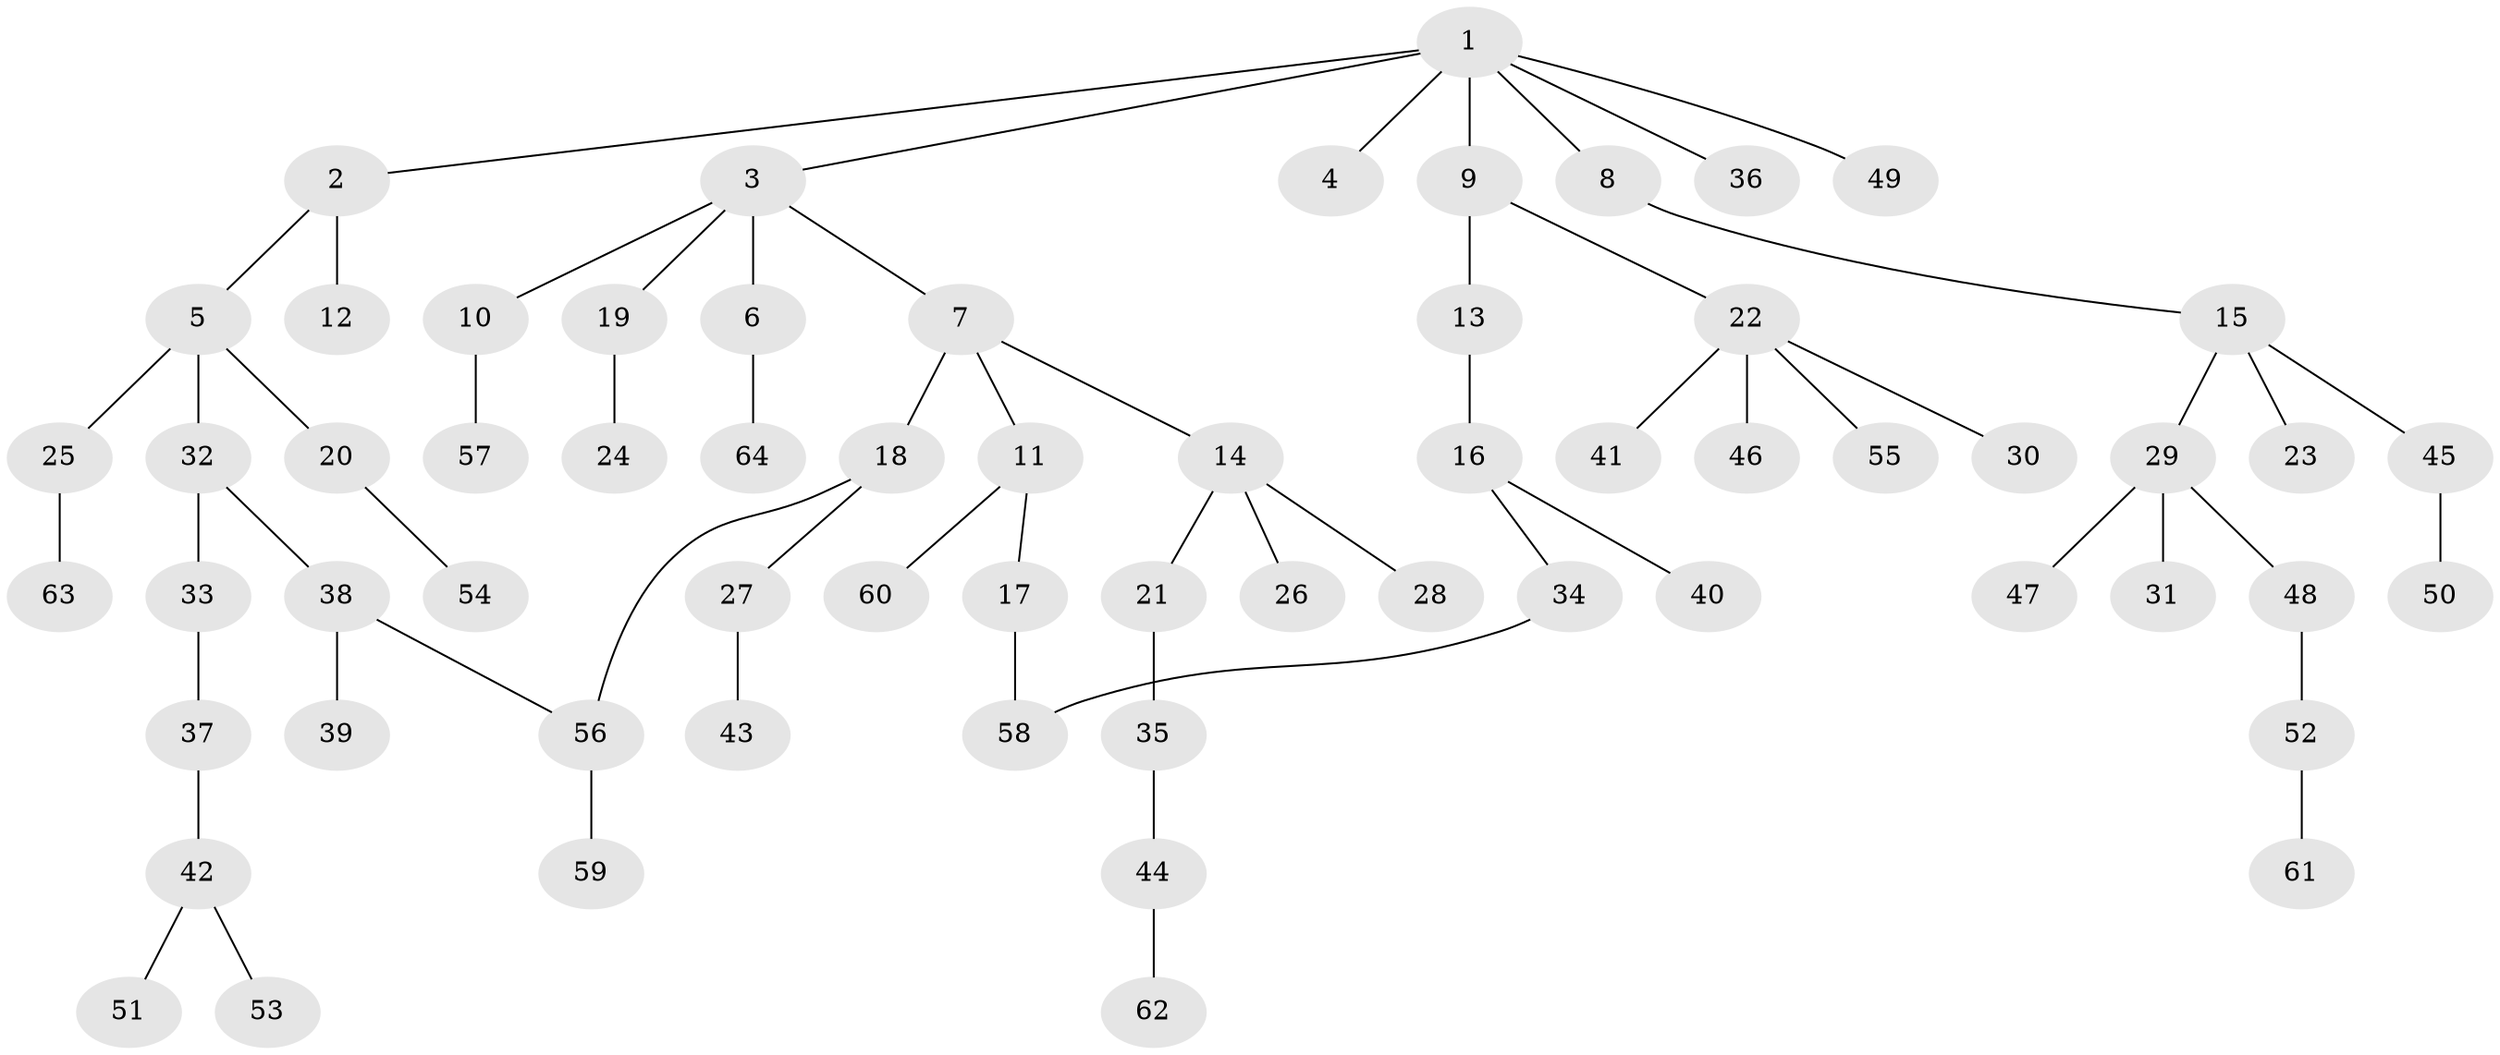 // coarse degree distribution, {6: 0.025, 2: 0.2, 5: 0.05, 1: 0.5, 4: 0.075, 3: 0.15}
// Generated by graph-tools (version 1.1) at 2025/23/03/03/25 07:23:34]
// undirected, 64 vertices, 65 edges
graph export_dot {
graph [start="1"]
  node [color=gray90,style=filled];
  1;
  2;
  3;
  4;
  5;
  6;
  7;
  8;
  9;
  10;
  11;
  12;
  13;
  14;
  15;
  16;
  17;
  18;
  19;
  20;
  21;
  22;
  23;
  24;
  25;
  26;
  27;
  28;
  29;
  30;
  31;
  32;
  33;
  34;
  35;
  36;
  37;
  38;
  39;
  40;
  41;
  42;
  43;
  44;
  45;
  46;
  47;
  48;
  49;
  50;
  51;
  52;
  53;
  54;
  55;
  56;
  57;
  58;
  59;
  60;
  61;
  62;
  63;
  64;
  1 -- 2;
  1 -- 3;
  1 -- 4;
  1 -- 8;
  1 -- 9;
  1 -- 36;
  1 -- 49;
  2 -- 5;
  2 -- 12;
  3 -- 6;
  3 -- 7;
  3 -- 10;
  3 -- 19;
  5 -- 20;
  5 -- 25;
  5 -- 32;
  6 -- 64;
  7 -- 11;
  7 -- 14;
  7 -- 18;
  8 -- 15;
  9 -- 13;
  9 -- 22;
  10 -- 57;
  11 -- 17;
  11 -- 60;
  13 -- 16;
  14 -- 21;
  14 -- 26;
  14 -- 28;
  15 -- 23;
  15 -- 29;
  15 -- 45;
  16 -- 34;
  16 -- 40;
  17 -- 58;
  18 -- 27;
  18 -- 56;
  19 -- 24;
  20 -- 54;
  21 -- 35;
  22 -- 30;
  22 -- 41;
  22 -- 46;
  22 -- 55;
  25 -- 63;
  27 -- 43;
  29 -- 31;
  29 -- 47;
  29 -- 48;
  32 -- 33;
  32 -- 38;
  33 -- 37;
  34 -- 58;
  35 -- 44;
  37 -- 42;
  38 -- 39;
  38 -- 56;
  42 -- 51;
  42 -- 53;
  44 -- 62;
  45 -- 50;
  48 -- 52;
  52 -- 61;
  56 -- 59;
}
